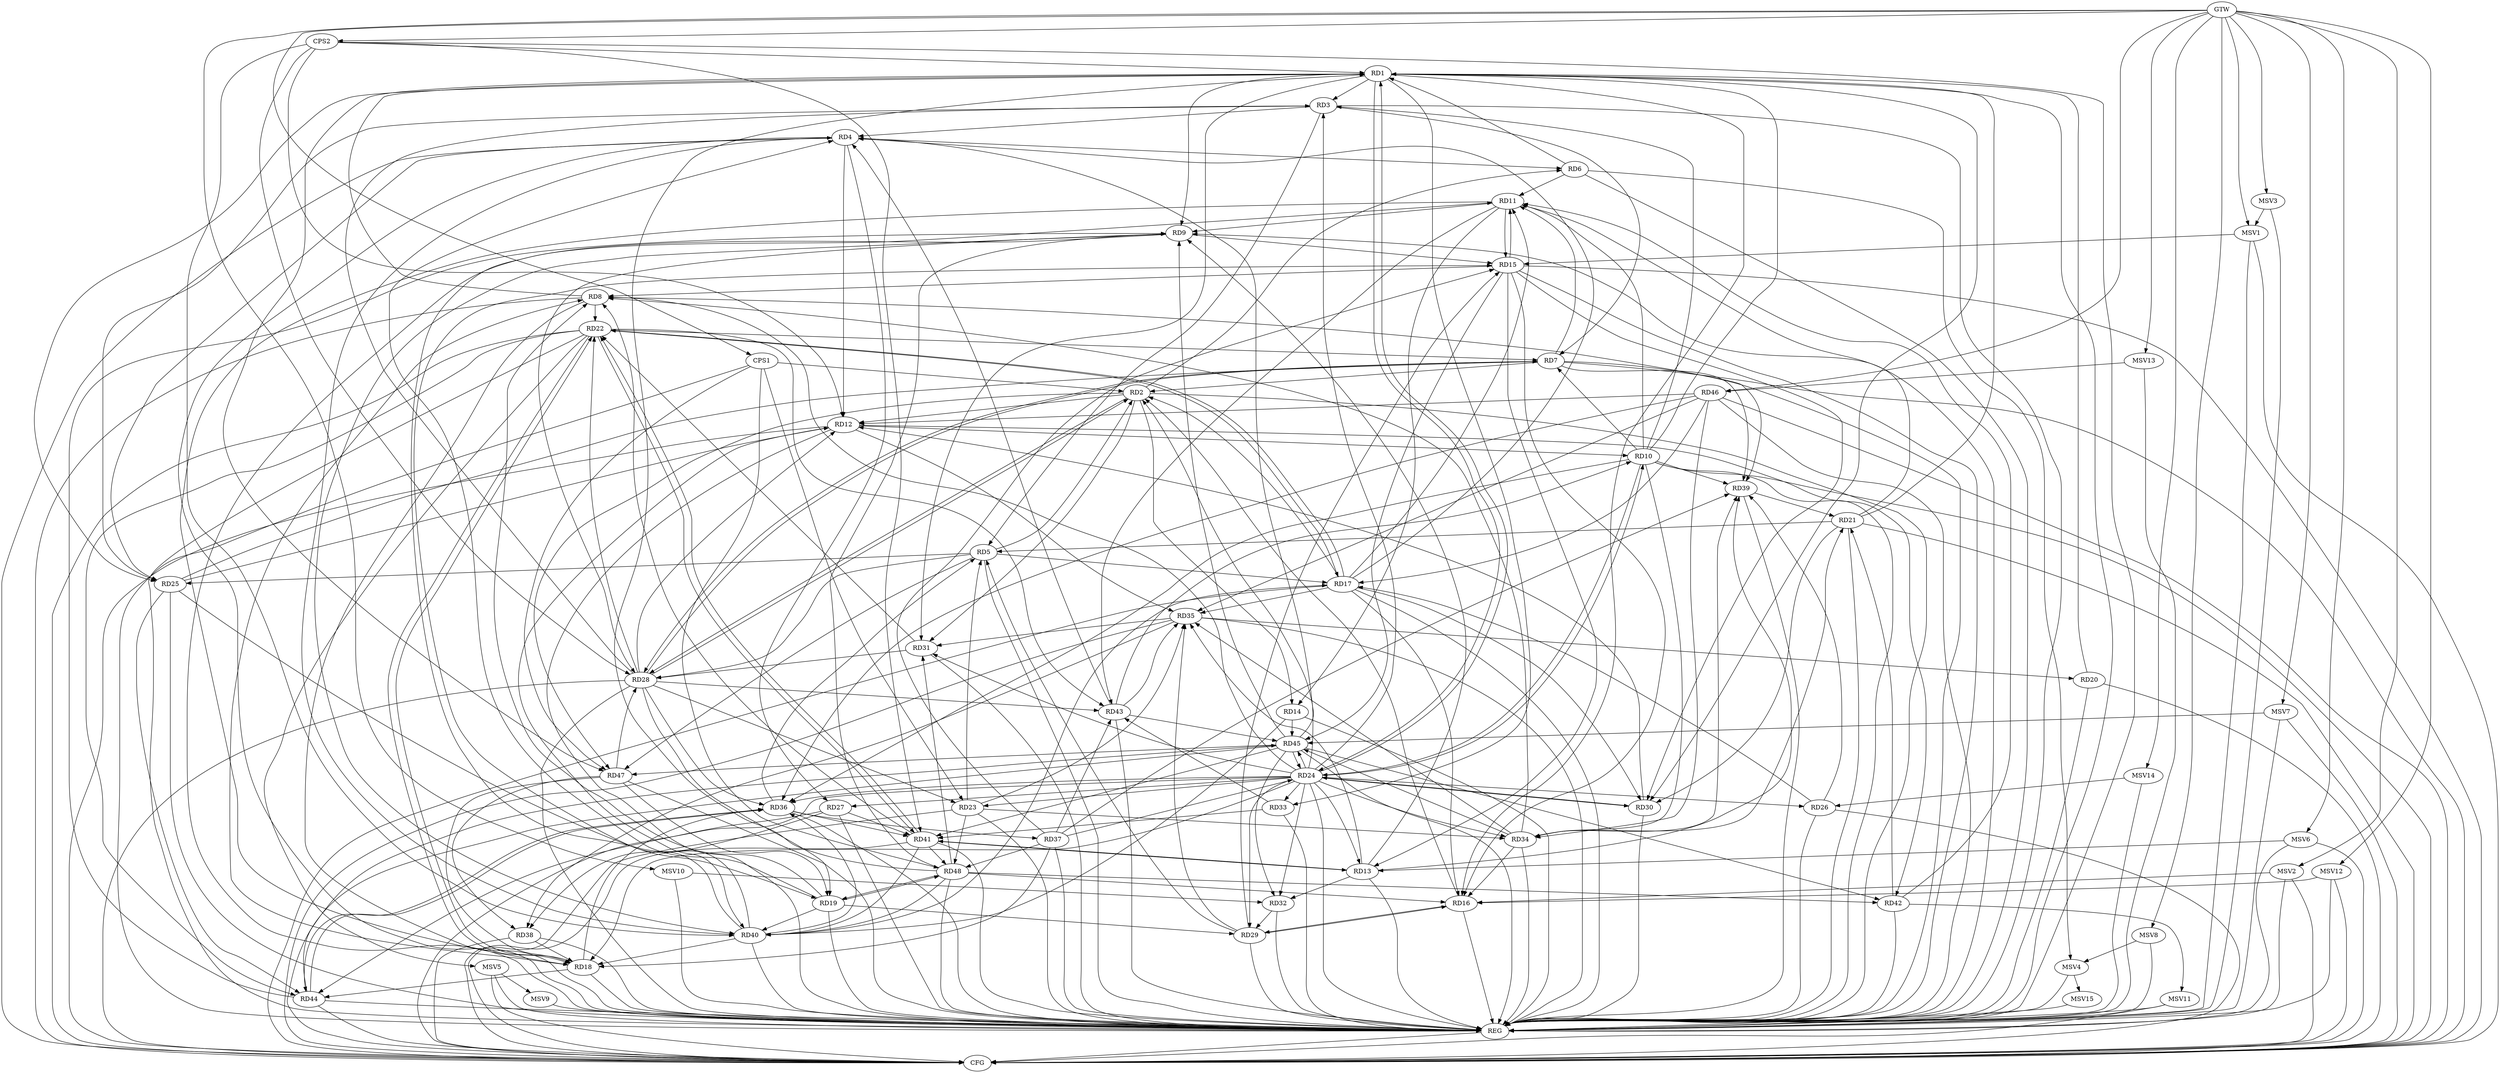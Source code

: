 strict digraph G {
  RD1 [ label="RD1" ];
  RD2 [ label="RD2" ];
  RD3 [ label="RD3" ];
  RD4 [ label="RD4" ];
  RD5 [ label="RD5" ];
  RD6 [ label="RD6" ];
  RD7 [ label="RD7" ];
  RD8 [ label="RD8" ];
  RD9 [ label="RD9" ];
  RD10 [ label="RD10" ];
  RD11 [ label="RD11" ];
  RD12 [ label="RD12" ];
  RD13 [ label="RD13" ];
  RD14 [ label="RD14" ];
  RD15 [ label="RD15" ];
  RD16 [ label="RD16" ];
  RD17 [ label="RD17" ];
  RD18 [ label="RD18" ];
  RD19 [ label="RD19" ];
  RD20 [ label="RD20" ];
  RD21 [ label="RD21" ];
  RD22 [ label="RD22" ];
  RD23 [ label="RD23" ];
  RD24 [ label="RD24" ];
  RD25 [ label="RD25" ];
  RD26 [ label="RD26" ];
  RD27 [ label="RD27" ];
  RD28 [ label="RD28" ];
  RD29 [ label="RD29" ];
  RD30 [ label="RD30" ];
  RD31 [ label="RD31" ];
  RD32 [ label="RD32" ];
  RD33 [ label="RD33" ];
  RD34 [ label="RD34" ];
  RD35 [ label="RD35" ];
  RD36 [ label="RD36" ];
  RD37 [ label="RD37" ];
  RD38 [ label="RD38" ];
  RD39 [ label="RD39" ];
  RD40 [ label="RD40" ];
  RD41 [ label="RD41" ];
  RD42 [ label="RD42" ];
  RD43 [ label="RD43" ];
  RD44 [ label="RD44" ];
  RD45 [ label="RD45" ];
  RD46 [ label="RD46" ];
  RD47 [ label="RD47" ];
  RD48 [ label="RD48" ];
  CPS1 [ label="CPS1" ];
  CPS2 [ label="CPS2" ];
  GTW [ label="GTW" ];
  REG [ label="REG" ];
  CFG [ label="CFG" ];
  MSV1 [ label="MSV1" ];
  MSV2 [ label="MSV2" ];
  MSV3 [ label="MSV3" ];
  MSV4 [ label="MSV4" ];
  MSV5 [ label="MSV5" ];
  MSV6 [ label="MSV6" ];
  MSV7 [ label="MSV7" ];
  MSV8 [ label="MSV8" ];
  MSV9 [ label="MSV9" ];
  MSV10 [ label="MSV10" ];
  MSV11 [ label="MSV11" ];
  MSV12 [ label="MSV12" ];
  MSV13 [ label="MSV13" ];
  MSV14 [ label="MSV14" ];
  MSV15 [ label="MSV15" ];
  RD1 -> RD3;
  RD6 -> RD1;
  RD8 -> RD1;
  RD1 -> RD9;
  RD10 -> RD1;
  RD1 -> RD16;
  RD20 -> RD1;
  RD21 -> RD1;
  RD1 -> RD24;
  RD24 -> RD1;
  RD1 -> RD25;
  RD1 -> RD30;
  RD1 -> RD31;
  RD1 -> RD33;
  RD1 -> RD47;
  RD48 -> RD1;
  RD5 -> RD2;
  RD2 -> RD6;
  RD7 -> RD2;
  RD2 -> RD12;
  RD2 -> RD14;
  RD16 -> RD2;
  RD17 -> RD2;
  RD24 -> RD2;
  RD2 -> RD28;
  RD28 -> RD2;
  RD2 -> RD31;
  RD2 -> RD47;
  RD3 -> RD4;
  RD3 -> RD5;
  RD3 -> RD7;
  RD10 -> RD3;
  RD3 -> RD25;
  RD28 -> RD3;
  RD4 -> RD6;
  RD4 -> RD12;
  RD17 -> RD4;
  RD19 -> RD4;
  RD4 -> RD25;
  RD4 -> RD27;
  RD40 -> RD4;
  RD43 -> RD4;
  RD45 -> RD4;
  RD5 -> RD17;
  RD21 -> RD5;
  RD23 -> RD5;
  RD5 -> RD25;
  RD5 -> RD28;
  RD29 -> RD5;
  RD36 -> RD5;
  RD5 -> RD47;
  RD6 -> RD11;
  RD10 -> RD7;
  RD7 -> RD11;
  RD22 -> RD7;
  RD25 -> RD7;
  RD7 -> RD28;
  RD28 -> RD7;
  RD7 -> RD39;
  RD15 -> RD8;
  RD18 -> RD8;
  RD19 -> RD8;
  RD8 -> RD22;
  RD24 -> RD8;
  RD34 -> RD8;
  RD8 -> RD39;
  RD41 -> RD8;
  RD11 -> RD9;
  RD13 -> RD9;
  RD9 -> RD15;
  RD21 -> RD9;
  RD9 -> RD28;
  RD9 -> RD40;
  RD44 -> RD9;
  RD45 -> RD9;
  RD48 -> RD9;
  RD10 -> RD11;
  RD12 -> RD10;
  RD10 -> RD24;
  RD24 -> RD10;
  RD10 -> RD34;
  RD10 -> RD36;
  RD10 -> RD39;
  RD43 -> RD10;
  RD11 -> RD14;
  RD11 -> RD15;
  RD15 -> RD11;
  RD17 -> RD11;
  RD11 -> RD18;
  RD40 -> RD11;
  RD42 -> RD11;
  RD11 -> RD43;
  RD25 -> RD12;
  RD28 -> RD12;
  RD30 -> RD12;
  RD12 -> RD35;
  RD12 -> RD40;
  RD12 -> RD42;
  RD46 -> RD12;
  RD15 -> RD13;
  RD24 -> RD13;
  RD13 -> RD32;
  RD13 -> RD35;
  RD13 -> RD39;
  RD13 -> RD41;
  RD41 -> RD13;
  RD14 -> RD40;
  RD14 -> RD45;
  RD15 -> RD16;
  RD29 -> RD15;
  RD15 -> RD30;
  RD37 -> RD15;
  RD40 -> RD15;
  RD15 -> RD45;
  RD17 -> RD16;
  RD16 -> RD29;
  RD29 -> RD16;
  RD34 -> RD16;
  RD48 -> RD16;
  RD17 -> RD22;
  RD22 -> RD17;
  RD26 -> RD17;
  RD17 -> RD30;
  RD17 -> RD35;
  RD40 -> RD17;
  RD46 -> RD17;
  RD18 -> RD22;
  RD22 -> RD18;
  RD24 -> RD18;
  RD18 -> RD36;
  RD37 -> RD18;
  RD38 -> RD18;
  RD40 -> RD18;
  RD18 -> RD44;
  RD47 -> RD18;
  RD25 -> RD19;
  RD28 -> RD19;
  RD19 -> RD29;
  RD19 -> RD40;
  RD47 -> RD19;
  RD19 -> RD48;
  RD48 -> RD19;
  RD35 -> RD20;
  RD21 -> RD30;
  RD34 -> RD21;
  RD39 -> RD21;
  RD42 -> RD21;
  RD28 -> RD22;
  RD31 -> RD22;
  RD22 -> RD41;
  RD41 -> RD22;
  RD22 -> RD43;
  RD22 -> RD44;
  RD28 -> RD23;
  RD23 -> RD34;
  RD23 -> RD35;
  RD23 -> RD48;
  RD30 -> RD24;
  RD24 -> RD31;
  RD24 -> RD32;
  RD24 -> RD34;
  RD24 -> RD36;
  RD37 -> RD24;
  RD24 -> RD45;
  RD45 -> RD24;
  RD25 -> RD44;
  RD26 -> RD39;
  RD27 -> RD38;
  RD27 -> RD41;
  RD27 -> RD44;
  RD31 -> RD28;
  RD28 -> RD36;
  RD28 -> RD43;
  RD47 -> RD28;
  RD32 -> RD29;
  RD29 -> RD35;
  RD35 -> RD31;
  RD48 -> RD31;
  RD45 -> RD32;
  RD33 -> RD41;
  RD33 -> RD43;
  RD34 -> RD35;
  RD34 -> RD39;
  RD34 -> RD45;
  RD46 -> RD34;
  RD35 -> RD38;
  RD43 -> RD35;
  RD46 -> RD35;
  RD36 -> RD37;
  RD40 -> RD36;
  RD36 -> RD41;
  RD36 -> RD44;
  RD44 -> RD36;
  RD46 -> RD36;
  RD37 -> RD39;
  RD37 -> RD43;
  RD37 -> RD48;
  RD47 -> RD38;
  RD41 -> RD40;
  RD48 -> RD40;
  RD45 -> RD41;
  RD41 -> RD48;
  RD45 -> RD42;
  RD48 -> RD42;
  RD43 -> RD45;
  RD44 -> RD45;
  RD45 -> RD47;
  CPS1 -> RD23;
  CPS1 -> RD2;
  CPS1 -> RD47;
  CPS1 -> RD48;
  CPS2 -> RD1;
  CPS2 -> RD28;
  CPS2 -> RD40;
  CPS2 -> RD41;
  CPS2 -> RD12;
  GTW -> RD46;
  GTW -> CPS1;
  GTW -> CPS2;
  RD1 -> REG;
  RD2 -> REG;
  RD3 -> REG;
  RD4 -> REG;
  RD5 -> REG;
  RD6 -> REG;
  RD7 -> REG;
  RD8 -> REG;
  RD9 -> REG;
  RD10 -> REG;
  RD11 -> REG;
  RD12 -> REG;
  RD13 -> REG;
  RD14 -> REG;
  RD15 -> REG;
  RD16 -> REG;
  RD17 -> REG;
  RD18 -> REG;
  RD19 -> REG;
  RD20 -> REG;
  RD21 -> REG;
  RD22 -> REG;
  RD23 -> REG;
  RD24 -> REG;
  RD25 -> REG;
  RD26 -> REG;
  RD27 -> REG;
  RD28 -> REG;
  RD29 -> REG;
  RD30 -> REG;
  RD31 -> REG;
  RD32 -> REG;
  RD33 -> REG;
  RD34 -> REG;
  RD35 -> REG;
  RD36 -> REG;
  RD37 -> REG;
  RD38 -> REG;
  RD39 -> REG;
  RD40 -> REG;
  RD41 -> REG;
  RD42 -> REG;
  RD43 -> REG;
  RD44 -> REG;
  RD45 -> REG;
  RD46 -> REG;
  RD47 -> REG;
  RD48 -> REG;
  CPS1 -> REG;
  CPS2 -> REG;
  RD44 -> CFG;
  RD45 -> CFG;
  RD20 -> CFG;
  RD28 -> CFG;
  RD15 -> CFG;
  RD8 -> CFG;
  RD38 -> CFG;
  RD23 -> CFG;
  RD17 -> CFG;
  RD22 -> CFG;
  RD21 -> CFG;
  RD7 -> CFG;
  RD4 -> CFG;
  RD35 -> CFG;
  RD46 -> CFG;
  RD12 -> CFG;
  RD41 -> CFG;
  RD10 -> CFG;
  RD26 -> CFG;
  REG -> CFG;
  RD24 -> CFG;
  RD24 -> RD23;
  RD24 -> RD3;
  RD24 -> RD30;
  RD24 -> RD33;
  RD24 -> RD27;
  RD24 -> RD29;
  RD24 -> RD26;
  MSV1 -> RD15;
  GTW -> MSV1;
  MSV1 -> REG;
  MSV1 -> CFG;
  MSV2 -> RD16;
  GTW -> MSV2;
  MSV2 -> REG;
  MSV2 -> CFG;
  MSV3 -> MSV1;
  GTW -> MSV3;
  MSV3 -> REG;
  RD6 -> MSV4;
  MSV4 -> REG;
  RD22 -> MSV5;
  MSV5 -> REG;
  MSV5 -> CFG;
  MSV6 -> RD13;
  GTW -> MSV6;
  MSV6 -> REG;
  MSV6 -> CFG;
  MSV7 -> RD45;
  GTW -> MSV7;
  MSV7 -> REG;
  MSV7 -> CFG;
  MSV8 -> MSV4;
  GTW -> MSV8;
  MSV8 -> REG;
  MSV5 -> MSV9;
  MSV9 -> REG;
  MSV10 -> RD32;
  GTW -> MSV10;
  MSV10 -> REG;
  RD42 -> MSV11;
  MSV11 -> REG;
  MSV11 -> CFG;
  MSV12 -> RD16;
  GTW -> MSV12;
  MSV12 -> REG;
  MSV12 -> CFG;
  MSV13 -> RD46;
  GTW -> MSV13;
  MSV13 -> REG;
  MSV14 -> RD26;
  GTW -> MSV14;
  MSV14 -> REG;
  MSV4 -> MSV15;
  MSV15 -> REG;
}
